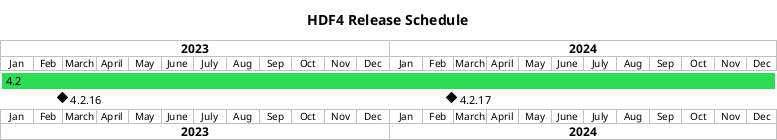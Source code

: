 @startgantt

title HDF4 Release Schedule

projectscale monthly
Project starts 2023-01-01

[4.2] starts 2022-01-01 and lasts 104 weeks
[4.2.16] happens 2023-02-28
[4.2.17] happens 2024-02-28
[4.2.17] displays on same row as [4.2.16]
[4.2] is colored in #2EDB54

@endgantt
